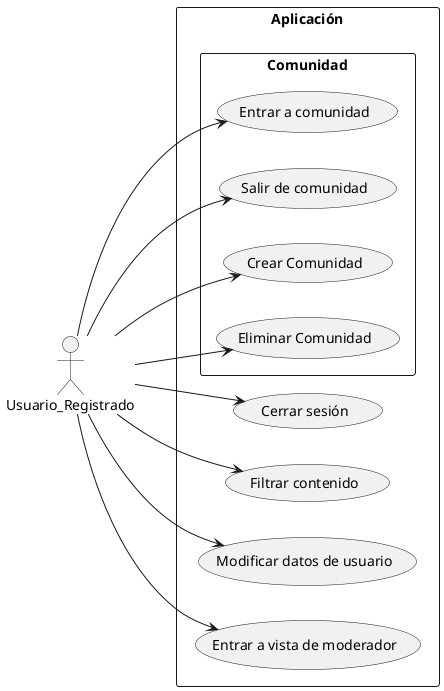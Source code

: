 @startuml
left to right direction
actor Usuario_Registrado

rectangle "Aplicación" {
    usecase "Cerrar sesión" as UC1
    usecase "Filtrar contenido" as UC12
    usecase "Modificar datos de usuario" as UC13
    usecase "Entrar a vista de moderador" as UC14
    
    rectangle "Comunidad"{
        usecase "Entrar a comunidad" as UC8
        usecase "Salir de comunidad" as UC9
        usecase "Crear Comunidad" as UC10
        usecase "Eliminar Comunidad" as UC11
}


}

Usuario_Registrado --> UC1
Usuario_Registrado --> UC8
Usuario_Registrado --> UC9
Usuario_Registrado --> UC10
Usuario_Registrado --> UC11
Usuario_Registrado --> UC12
Usuario_Registrado --> UC13
Usuario_Registrado --> UC14
@enduml